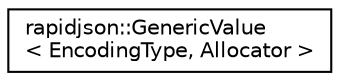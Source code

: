 digraph "Graphical Class Hierarchy"
{
 // INTERACTIVE_SVG=YES
 // LATEX_PDF_SIZE
  edge [fontname="Helvetica",fontsize="10",labelfontname="Helvetica",labelfontsize="10"];
  node [fontname="Helvetica",fontsize="10",shape=record];
  rankdir="LR";
  Node0 [label="rapidjson::GenericValue\l\< EncodingType, Allocator \>",height=0.2,width=0.4,color="black", fillcolor="white", style="filled",URL="$classrapidjson_1_1_generic_value.html",tooltip=" "];
}
